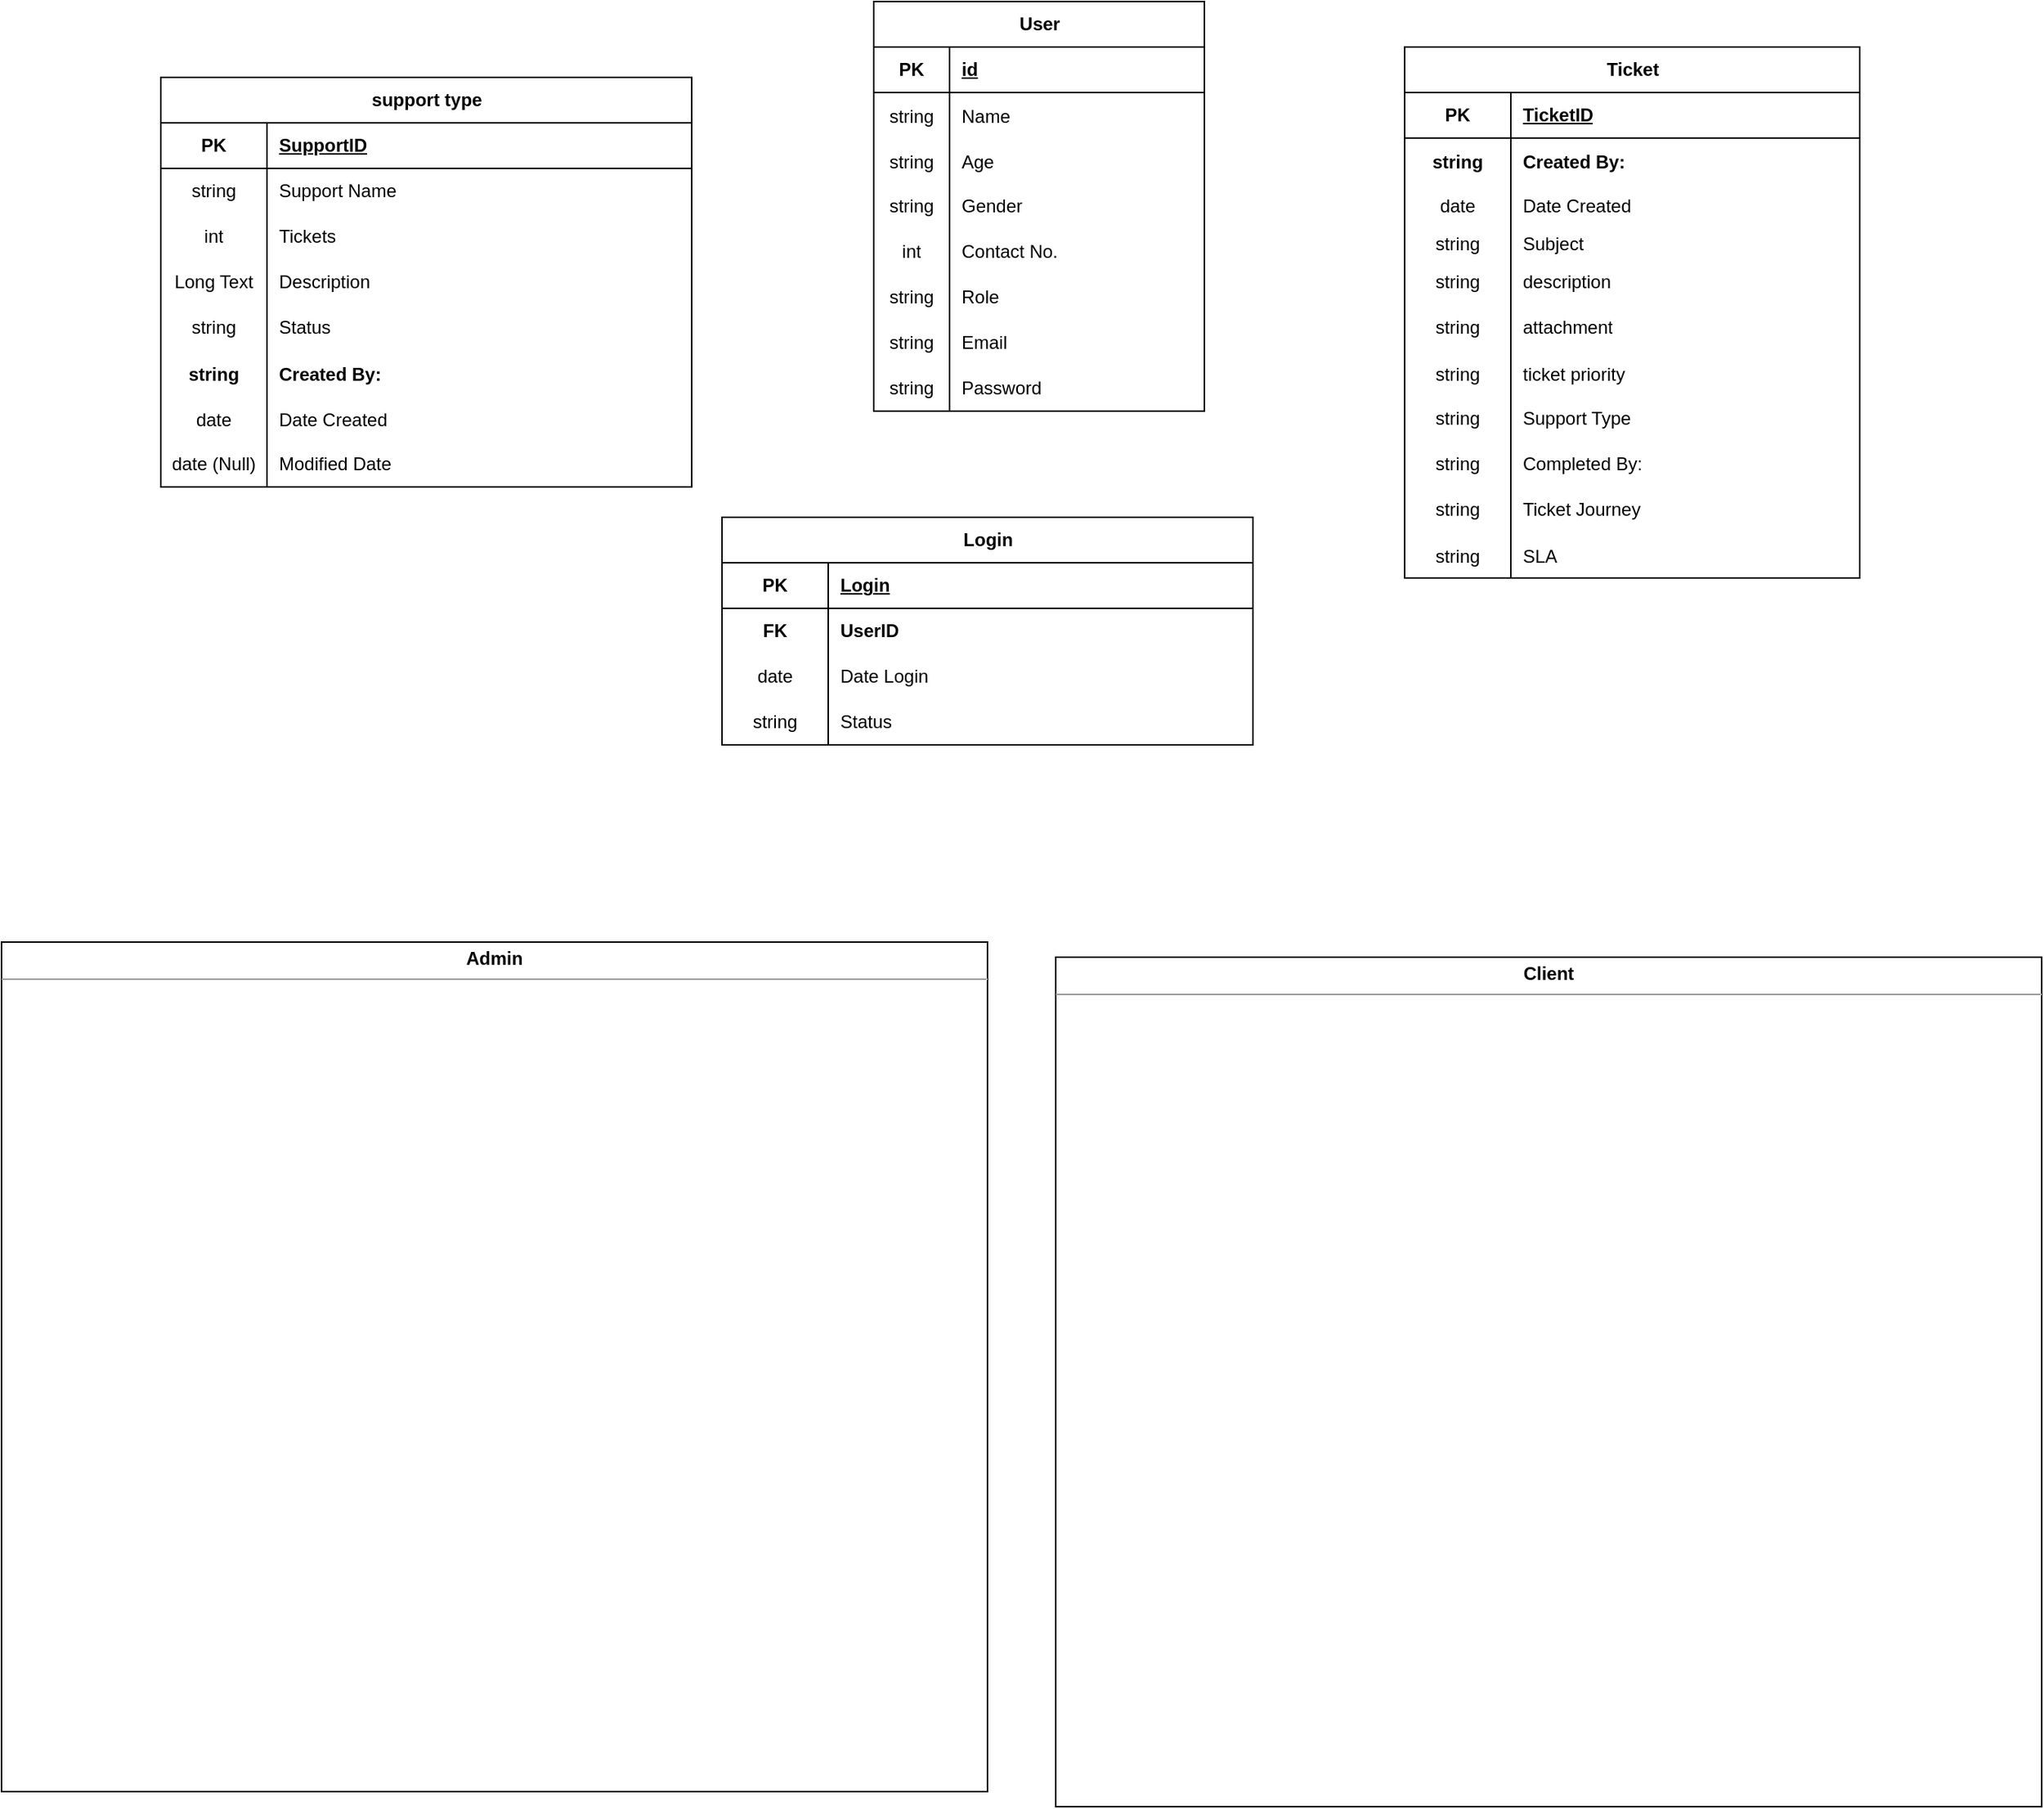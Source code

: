 <mxfile version="21.2.9" type="github">
  <diagram name="Page-1" id="kaW7Qjcxtzvso0iOPluT">
    <mxGraphModel dx="2316" dy="1939" grid="1" gridSize="10" guides="1" tooltips="1" connect="1" arrows="1" fold="1" page="1" pageScale="1" pageWidth="850" pageHeight="1100" math="0" shadow="0">
      <root>
        <mxCell id="0" />
        <mxCell id="1" parent="0" />
        <mxCell id="qji5BI7XguPjcyvhHhRk-2" value="&lt;p style=&quot;margin:0px;margin-top:4px;text-align:center;&quot;&gt;&lt;b&gt;Client&lt;/b&gt;&lt;/p&gt;&lt;hr size=&quot;1&quot;&gt;&lt;div style=&quot;height:2px;&quot;&gt;&lt;/div&gt;" style="verticalAlign=top;align=left;overflow=fill;fontSize=12;fontFamily=Helvetica;html=1;whiteSpace=wrap;" parent="1" vertex="1">
          <mxGeometry x="-70" y="-110" width="650" height="560" as="geometry" />
        </mxCell>
        <mxCell id="qji5BI7XguPjcyvhHhRk-28" value="Ticket" style="shape=table;startSize=30;container=1;collapsible=1;childLayout=tableLayout;fixedRows=1;rowLines=0;fontStyle=1;align=center;resizeLast=1;html=1;" parent="1" vertex="1">
          <mxGeometry x="160" y="-710" width="300" height="350" as="geometry" />
        </mxCell>
        <mxCell id="qji5BI7XguPjcyvhHhRk-29" value="" style="shape=tableRow;horizontal=0;startSize=0;swimlaneHead=0;swimlaneBody=0;fillColor=none;collapsible=0;dropTarget=0;points=[[0,0.5],[1,0.5]];portConstraint=eastwest;top=0;left=0;right=0;bottom=1;" parent="qji5BI7XguPjcyvhHhRk-28" vertex="1">
          <mxGeometry y="30" width="300" height="30" as="geometry" />
        </mxCell>
        <mxCell id="qji5BI7XguPjcyvhHhRk-30" value="PK" style="shape=partialRectangle;connectable=0;fillColor=none;top=0;left=0;bottom=0;right=0;fontStyle=1;overflow=hidden;whiteSpace=wrap;html=1;" parent="qji5BI7XguPjcyvhHhRk-29" vertex="1">
          <mxGeometry width="70" height="30" as="geometry">
            <mxRectangle width="70" height="30" as="alternateBounds" />
          </mxGeometry>
        </mxCell>
        <mxCell id="qji5BI7XguPjcyvhHhRk-31" value="TicketID" style="shape=partialRectangle;connectable=0;fillColor=none;top=0;left=0;bottom=0;right=0;align=left;spacingLeft=6;fontStyle=5;overflow=hidden;whiteSpace=wrap;html=1;" parent="qji5BI7XguPjcyvhHhRk-29" vertex="1">
          <mxGeometry x="70" width="230" height="30" as="geometry">
            <mxRectangle width="230" height="30" as="alternateBounds" />
          </mxGeometry>
        </mxCell>
        <mxCell id="qji5BI7XguPjcyvhHhRk-32" value="" style="shape=tableRow;horizontal=0;startSize=0;swimlaneHead=0;swimlaneBody=0;fillColor=none;collapsible=0;dropTarget=0;points=[[0,0.5],[1,0.5]];portConstraint=eastwest;top=0;left=0;right=0;bottom=0;" parent="qji5BI7XguPjcyvhHhRk-28" vertex="1">
          <mxGeometry y="60" width="300" height="30" as="geometry" />
        </mxCell>
        <mxCell id="qji5BI7XguPjcyvhHhRk-33" value="string" style="shape=partialRectangle;connectable=0;fillColor=none;top=0;left=0;bottom=0;right=0;editable=1;overflow=hidden;fontStyle=1" parent="qji5BI7XguPjcyvhHhRk-32" vertex="1">
          <mxGeometry width="70" height="30" as="geometry">
            <mxRectangle width="70" height="30" as="alternateBounds" />
          </mxGeometry>
        </mxCell>
        <mxCell id="qji5BI7XguPjcyvhHhRk-34" value="Created By:" style="shape=partialRectangle;connectable=0;fillColor=none;top=0;left=0;bottom=0;right=0;align=left;spacingLeft=6;overflow=hidden;fontStyle=1" parent="qji5BI7XguPjcyvhHhRk-32" vertex="1">
          <mxGeometry x="70" width="230" height="30" as="geometry">
            <mxRectangle width="230" height="30" as="alternateBounds" />
          </mxGeometry>
        </mxCell>
        <mxCell id="NEYhX96VfXMSfkVZbjQS-47" value="" style="shape=tableRow;horizontal=0;startSize=0;swimlaneHead=0;swimlaneBody=0;fillColor=none;collapsible=0;dropTarget=0;points=[[0,0.5],[1,0.5]];portConstraint=eastwest;top=0;left=0;right=0;bottom=0;" parent="qji5BI7XguPjcyvhHhRk-28" vertex="1">
          <mxGeometry y="90" width="300" height="30" as="geometry" />
        </mxCell>
        <mxCell id="NEYhX96VfXMSfkVZbjQS-48" value="date" style="shape=partialRectangle;connectable=0;fillColor=none;top=0;left=0;bottom=0;right=0;fontStyle=0;overflow=hidden;whiteSpace=wrap;html=1;" parent="NEYhX96VfXMSfkVZbjQS-47" vertex="1">
          <mxGeometry width="70" height="30" as="geometry">
            <mxRectangle width="70" height="30" as="alternateBounds" />
          </mxGeometry>
        </mxCell>
        <mxCell id="NEYhX96VfXMSfkVZbjQS-49" value="Date Created" style="shape=partialRectangle;connectable=0;fillColor=none;top=0;left=0;bottom=0;right=0;align=left;spacingLeft=6;fontStyle=0;overflow=hidden;whiteSpace=wrap;html=1;" parent="NEYhX96VfXMSfkVZbjQS-47" vertex="1">
          <mxGeometry x="70" width="230" height="30" as="geometry">
            <mxRectangle width="230" height="30" as="alternateBounds" />
          </mxGeometry>
        </mxCell>
        <mxCell id="qji5BI7XguPjcyvhHhRk-35" value="" style="shape=tableRow;horizontal=0;startSize=0;swimlaneHead=0;swimlaneBody=0;fillColor=none;collapsible=0;dropTarget=0;points=[[0,0.5],[1,0.5]];portConstraint=eastwest;top=0;left=0;right=0;bottom=0;" parent="qji5BI7XguPjcyvhHhRk-28" vertex="1">
          <mxGeometry y="120" width="300" height="20" as="geometry" />
        </mxCell>
        <mxCell id="qji5BI7XguPjcyvhHhRk-36" value="string" style="shape=partialRectangle;connectable=0;fillColor=none;top=0;left=0;bottom=0;right=0;editable=1;overflow=hidden;whiteSpace=wrap;html=1;" parent="qji5BI7XguPjcyvhHhRk-35" vertex="1">
          <mxGeometry width="70" height="20" as="geometry">
            <mxRectangle width="70" height="20" as="alternateBounds" />
          </mxGeometry>
        </mxCell>
        <mxCell id="qji5BI7XguPjcyvhHhRk-37" value="Subject&lt;span style=&quot;white-space: pre;&quot;&gt; &lt;/span&gt;" style="shape=partialRectangle;connectable=0;fillColor=none;top=0;left=0;bottom=0;right=0;align=left;spacingLeft=6;overflow=hidden;whiteSpace=wrap;html=1;" parent="qji5BI7XguPjcyvhHhRk-35" vertex="1">
          <mxGeometry x="70" width="230" height="20" as="geometry">
            <mxRectangle width="230" height="20" as="alternateBounds" />
          </mxGeometry>
        </mxCell>
        <mxCell id="qji5BI7XguPjcyvhHhRk-38" value="" style="shape=tableRow;horizontal=0;startSize=0;swimlaneHead=0;swimlaneBody=0;fillColor=none;collapsible=0;dropTarget=0;points=[[0,0.5],[1,0.5]];portConstraint=eastwest;top=0;left=0;right=0;bottom=0;" parent="qji5BI7XguPjcyvhHhRk-28" vertex="1">
          <mxGeometry y="140" width="300" height="30" as="geometry" />
        </mxCell>
        <mxCell id="qji5BI7XguPjcyvhHhRk-39" value="string" style="shape=partialRectangle;connectable=0;fillColor=none;top=0;left=0;bottom=0;right=0;editable=1;overflow=hidden;whiteSpace=wrap;html=1;" parent="qji5BI7XguPjcyvhHhRk-38" vertex="1">
          <mxGeometry width="70" height="30" as="geometry">
            <mxRectangle width="70" height="30" as="alternateBounds" />
          </mxGeometry>
        </mxCell>
        <mxCell id="qji5BI7XguPjcyvhHhRk-40" value="description" style="shape=partialRectangle;connectable=0;fillColor=none;top=0;left=0;bottom=0;right=0;align=left;spacingLeft=6;overflow=hidden;whiteSpace=wrap;html=1;" parent="qji5BI7XguPjcyvhHhRk-38" vertex="1">
          <mxGeometry x="70" width="230" height="30" as="geometry">
            <mxRectangle width="230" height="30" as="alternateBounds" />
          </mxGeometry>
        </mxCell>
        <mxCell id="qji5BI7XguPjcyvhHhRk-41" value="" style="shape=tableRow;horizontal=0;startSize=0;swimlaneHead=0;swimlaneBody=0;fillColor=none;collapsible=0;dropTarget=0;points=[[0,0.5],[1,0.5]];portConstraint=eastwest;top=0;left=0;right=0;bottom=0;" parent="qji5BI7XguPjcyvhHhRk-28" vertex="1">
          <mxGeometry y="170" width="300" height="30" as="geometry" />
        </mxCell>
        <mxCell id="qji5BI7XguPjcyvhHhRk-42" value="string" style="shape=partialRectangle;connectable=0;fillColor=none;top=0;left=0;bottom=0;right=0;editable=1;overflow=hidden;whiteSpace=wrap;html=1;" parent="qji5BI7XguPjcyvhHhRk-41" vertex="1">
          <mxGeometry width="70" height="30" as="geometry">
            <mxRectangle width="70" height="30" as="alternateBounds" />
          </mxGeometry>
        </mxCell>
        <mxCell id="qji5BI7XguPjcyvhHhRk-43" value="attachment" style="shape=partialRectangle;connectable=0;fillColor=none;top=0;left=0;bottom=0;right=0;align=left;spacingLeft=6;overflow=hidden;whiteSpace=wrap;html=1;" parent="qji5BI7XguPjcyvhHhRk-41" vertex="1">
          <mxGeometry x="70" width="230" height="30" as="geometry">
            <mxRectangle width="230" height="30" as="alternateBounds" />
          </mxGeometry>
        </mxCell>
        <mxCell id="qji5BI7XguPjcyvhHhRk-44" value="" style="shape=tableRow;horizontal=0;startSize=0;swimlaneHead=0;swimlaneBody=0;fillColor=none;collapsible=0;dropTarget=0;points=[[0,0.5],[1,0.5]];portConstraint=eastwest;top=0;left=0;right=0;bottom=0;" parent="qji5BI7XguPjcyvhHhRk-28" vertex="1">
          <mxGeometry y="200" width="300" height="30" as="geometry" />
        </mxCell>
        <mxCell id="qji5BI7XguPjcyvhHhRk-45" value="string" style="shape=partialRectangle;connectable=0;fillColor=none;top=0;left=0;bottom=0;right=0;editable=1;overflow=hidden;" parent="qji5BI7XguPjcyvhHhRk-44" vertex="1">
          <mxGeometry width="70" height="30" as="geometry">
            <mxRectangle width="70" height="30" as="alternateBounds" />
          </mxGeometry>
        </mxCell>
        <mxCell id="qji5BI7XguPjcyvhHhRk-46" value="ticket priority" style="shape=partialRectangle;connectable=0;fillColor=none;top=0;left=0;bottom=0;right=0;align=left;spacingLeft=6;overflow=hidden;" parent="qji5BI7XguPjcyvhHhRk-44" vertex="1">
          <mxGeometry x="70" width="230" height="30" as="geometry">
            <mxRectangle width="230" height="30" as="alternateBounds" />
          </mxGeometry>
        </mxCell>
        <mxCell id="NEYhX96VfXMSfkVZbjQS-53" value="" style="shape=tableRow;horizontal=0;startSize=0;swimlaneHead=0;swimlaneBody=0;fillColor=none;collapsible=0;dropTarget=0;points=[[0,0.5],[1,0.5]];portConstraint=eastwest;top=0;left=0;right=0;bottom=0;" parent="qji5BI7XguPjcyvhHhRk-28" vertex="1">
          <mxGeometry y="230" width="300" height="30" as="geometry" />
        </mxCell>
        <mxCell id="NEYhX96VfXMSfkVZbjQS-54" value="string" style="shape=partialRectangle;connectable=0;fillColor=none;top=0;left=0;bottom=0;right=0;fontStyle=0;overflow=hidden;whiteSpace=wrap;html=1;" parent="NEYhX96VfXMSfkVZbjQS-53" vertex="1">
          <mxGeometry width="70" height="30" as="geometry">
            <mxRectangle width="70" height="30" as="alternateBounds" />
          </mxGeometry>
        </mxCell>
        <mxCell id="NEYhX96VfXMSfkVZbjQS-55" value="Support Type" style="shape=partialRectangle;connectable=0;fillColor=none;top=0;left=0;bottom=0;right=0;align=left;spacingLeft=6;fontStyle=0;overflow=hidden;whiteSpace=wrap;html=1;" parent="NEYhX96VfXMSfkVZbjQS-53" vertex="1">
          <mxGeometry x="70" width="230" height="30" as="geometry">
            <mxRectangle width="230" height="30" as="alternateBounds" />
          </mxGeometry>
        </mxCell>
        <mxCell id="NEYhX96VfXMSfkVZbjQS-50" value="" style="shape=tableRow;horizontal=0;startSize=0;swimlaneHead=0;swimlaneBody=0;fillColor=none;collapsible=0;dropTarget=0;points=[[0,0.5],[1,0.5]];portConstraint=eastwest;top=0;left=0;right=0;bottom=0;" parent="qji5BI7XguPjcyvhHhRk-28" vertex="1">
          <mxGeometry y="260" width="300" height="30" as="geometry" />
        </mxCell>
        <mxCell id="NEYhX96VfXMSfkVZbjQS-51" value="string" style="shape=partialRectangle;connectable=0;fillColor=none;top=0;left=0;bottom=0;right=0;fontStyle=0;overflow=hidden;whiteSpace=wrap;html=1;" parent="NEYhX96VfXMSfkVZbjQS-50" vertex="1">
          <mxGeometry width="70" height="30" as="geometry">
            <mxRectangle width="70" height="30" as="alternateBounds" />
          </mxGeometry>
        </mxCell>
        <mxCell id="NEYhX96VfXMSfkVZbjQS-52" value="Completed By:" style="shape=partialRectangle;connectable=0;fillColor=none;top=0;left=0;bottom=0;right=0;align=left;spacingLeft=6;fontStyle=0;overflow=hidden;whiteSpace=wrap;html=1;" parent="NEYhX96VfXMSfkVZbjQS-50" vertex="1">
          <mxGeometry x="70" width="230" height="30" as="geometry">
            <mxRectangle width="230" height="30" as="alternateBounds" />
          </mxGeometry>
        </mxCell>
        <mxCell id="7We703x6-JwxdfN_VP11-26" value="" style="shape=tableRow;horizontal=0;startSize=0;swimlaneHead=0;swimlaneBody=0;fillColor=none;collapsible=0;dropTarget=0;points=[[0,0.5],[1,0.5]];portConstraint=eastwest;top=0;left=0;right=0;bottom=0;" parent="qji5BI7XguPjcyvhHhRk-28" vertex="1">
          <mxGeometry y="290" width="300" height="30" as="geometry" />
        </mxCell>
        <mxCell id="7We703x6-JwxdfN_VP11-27" value="string" style="shape=partialRectangle;connectable=0;fillColor=none;top=0;left=0;bottom=0;right=0;fontStyle=0;overflow=hidden;whiteSpace=wrap;html=1;" parent="7We703x6-JwxdfN_VP11-26" vertex="1">
          <mxGeometry width="70" height="30" as="geometry">
            <mxRectangle width="70" height="30" as="alternateBounds" />
          </mxGeometry>
        </mxCell>
        <mxCell id="7We703x6-JwxdfN_VP11-28" value="Ticket Journey" style="shape=partialRectangle;connectable=0;fillColor=none;top=0;left=0;bottom=0;right=0;align=left;spacingLeft=6;fontStyle=0;overflow=hidden;whiteSpace=wrap;html=1;" parent="7We703x6-JwxdfN_VP11-26" vertex="1">
          <mxGeometry x="70" width="230" height="30" as="geometry">
            <mxRectangle width="230" height="30" as="alternateBounds" />
          </mxGeometry>
        </mxCell>
        <mxCell id="qji5BI7XguPjcyvhHhRk-53" value="" style="shape=tableRow;horizontal=0;startSize=0;swimlaneHead=0;swimlaneBody=0;fillColor=none;collapsible=0;dropTarget=0;points=[[0,0.5],[1,0.5]];portConstraint=eastwest;top=0;left=0;right=0;bottom=0;" parent="qji5BI7XguPjcyvhHhRk-28" vertex="1">
          <mxGeometry y="320" width="300" height="30" as="geometry" />
        </mxCell>
        <mxCell id="qji5BI7XguPjcyvhHhRk-54" value="string" style="shape=partialRectangle;connectable=0;fillColor=none;top=0;left=0;bottom=0;right=0;editable=1;overflow=hidden;" parent="qji5BI7XguPjcyvhHhRk-53" vertex="1">
          <mxGeometry width="70" height="30" as="geometry">
            <mxRectangle width="70" height="30" as="alternateBounds" />
          </mxGeometry>
        </mxCell>
        <mxCell id="qji5BI7XguPjcyvhHhRk-55" value="SLA" style="shape=partialRectangle;connectable=0;fillColor=none;top=0;left=0;bottom=0;right=0;align=left;spacingLeft=6;overflow=hidden;" parent="qji5BI7XguPjcyvhHhRk-53" vertex="1">
          <mxGeometry x="70" width="230" height="30" as="geometry">
            <mxRectangle width="230" height="30" as="alternateBounds" />
          </mxGeometry>
        </mxCell>
        <mxCell id="qji5BI7XguPjcyvhHhRk-56" value="&lt;p style=&quot;margin:0px;margin-top:4px;text-align:center;&quot;&gt;&lt;b&gt;Admin&lt;/b&gt;&lt;/p&gt;&lt;hr size=&quot;1&quot;&gt;&lt;div style=&quot;height:2px;&quot;&gt;&lt;/div&gt;" style="verticalAlign=top;align=left;overflow=fill;fontSize=12;fontFamily=Helvetica;html=1;whiteSpace=wrap;" parent="1" vertex="1">
          <mxGeometry x="-765" y="-120" width="650" height="560" as="geometry" />
        </mxCell>
        <mxCell id="qji5BI7XguPjcyvhHhRk-57" value="User" style="shape=table;startSize=30;container=1;collapsible=1;childLayout=tableLayout;fixedRows=1;rowLines=0;fontStyle=1;align=center;resizeLast=1;html=1;" parent="1" vertex="1">
          <mxGeometry x="-190" y="-740" width="218" height="270" as="geometry" />
        </mxCell>
        <mxCell id="qji5BI7XguPjcyvhHhRk-58" value="" style="shape=tableRow;horizontal=0;startSize=0;swimlaneHead=0;swimlaneBody=0;fillColor=none;collapsible=0;dropTarget=0;points=[[0,0.5],[1,0.5]];portConstraint=eastwest;top=0;left=0;right=0;bottom=1;" parent="qji5BI7XguPjcyvhHhRk-57" vertex="1">
          <mxGeometry y="30" width="218" height="30" as="geometry" />
        </mxCell>
        <mxCell id="qji5BI7XguPjcyvhHhRk-59" value="PK" style="shape=partialRectangle;connectable=0;fillColor=none;top=0;left=0;bottom=0;right=0;fontStyle=1;overflow=hidden;whiteSpace=wrap;html=1;" parent="qji5BI7XguPjcyvhHhRk-58" vertex="1">
          <mxGeometry width="50" height="30" as="geometry">
            <mxRectangle width="50" height="30" as="alternateBounds" />
          </mxGeometry>
        </mxCell>
        <mxCell id="qji5BI7XguPjcyvhHhRk-60" value="id" style="shape=partialRectangle;connectable=0;fillColor=none;top=0;left=0;bottom=0;right=0;align=left;spacingLeft=6;fontStyle=5;overflow=hidden;whiteSpace=wrap;html=1;" parent="qji5BI7XguPjcyvhHhRk-58" vertex="1">
          <mxGeometry x="50" width="168" height="30" as="geometry">
            <mxRectangle width="168" height="30" as="alternateBounds" />
          </mxGeometry>
        </mxCell>
        <mxCell id="qji5BI7XguPjcyvhHhRk-61" value="" style="shape=tableRow;horizontal=0;startSize=0;swimlaneHead=0;swimlaneBody=0;fillColor=none;collapsible=0;dropTarget=0;points=[[0,0.5],[1,0.5]];portConstraint=eastwest;top=0;left=0;right=0;bottom=0;" parent="qji5BI7XguPjcyvhHhRk-57" vertex="1">
          <mxGeometry y="60" width="218" height="30" as="geometry" />
        </mxCell>
        <mxCell id="qji5BI7XguPjcyvhHhRk-62" value="string" style="shape=partialRectangle;connectable=0;fillColor=none;top=0;left=0;bottom=0;right=0;editable=1;overflow=hidden;" parent="qji5BI7XguPjcyvhHhRk-61" vertex="1">
          <mxGeometry width="50" height="30" as="geometry">
            <mxRectangle width="50" height="30" as="alternateBounds" />
          </mxGeometry>
        </mxCell>
        <mxCell id="qji5BI7XguPjcyvhHhRk-63" value="Name" style="shape=partialRectangle;connectable=0;fillColor=none;top=0;left=0;bottom=0;right=0;align=left;spacingLeft=6;overflow=hidden;" parent="qji5BI7XguPjcyvhHhRk-61" vertex="1">
          <mxGeometry x="50" width="168" height="30" as="geometry">
            <mxRectangle width="168" height="30" as="alternateBounds" />
          </mxGeometry>
        </mxCell>
        <mxCell id="qji5BI7XguPjcyvhHhRk-64" value="" style="shape=tableRow;horizontal=0;startSize=0;swimlaneHead=0;swimlaneBody=0;fillColor=none;collapsible=0;dropTarget=0;points=[[0,0.5],[1,0.5]];portConstraint=eastwest;top=0;left=0;right=0;bottom=0;" parent="qji5BI7XguPjcyvhHhRk-57" vertex="1">
          <mxGeometry y="90" width="218" height="30" as="geometry" />
        </mxCell>
        <mxCell id="qji5BI7XguPjcyvhHhRk-65" value="string" style="shape=partialRectangle;connectable=0;fillColor=none;top=0;left=0;bottom=0;right=0;editable=1;overflow=hidden;" parent="qji5BI7XguPjcyvhHhRk-64" vertex="1">
          <mxGeometry width="50" height="30" as="geometry">
            <mxRectangle width="50" height="30" as="alternateBounds" />
          </mxGeometry>
        </mxCell>
        <mxCell id="qji5BI7XguPjcyvhHhRk-66" value="Age" style="shape=partialRectangle;connectable=0;fillColor=none;top=0;left=0;bottom=0;right=0;align=left;spacingLeft=6;overflow=hidden;" parent="qji5BI7XguPjcyvhHhRk-64" vertex="1">
          <mxGeometry x="50" width="168" height="30" as="geometry">
            <mxRectangle width="168" height="30" as="alternateBounds" />
          </mxGeometry>
        </mxCell>
        <mxCell id="qji5BI7XguPjcyvhHhRk-67" value="" style="shape=tableRow;horizontal=0;startSize=0;swimlaneHead=0;swimlaneBody=0;fillColor=none;collapsible=0;dropTarget=0;points=[[0,0.5],[1,0.5]];portConstraint=eastwest;top=0;left=0;right=0;bottom=0;" parent="qji5BI7XguPjcyvhHhRk-57" vertex="1">
          <mxGeometry y="120" width="218" height="30" as="geometry" />
        </mxCell>
        <mxCell id="qji5BI7XguPjcyvhHhRk-68" value="string" style="shape=partialRectangle;connectable=0;fillColor=none;top=0;left=0;bottom=0;right=0;editable=1;overflow=hidden;whiteSpace=wrap;html=1;" parent="qji5BI7XguPjcyvhHhRk-67" vertex="1">
          <mxGeometry width="50" height="30" as="geometry">
            <mxRectangle width="50" height="30" as="alternateBounds" />
          </mxGeometry>
        </mxCell>
        <mxCell id="qji5BI7XguPjcyvhHhRk-69" value="Gender" style="shape=partialRectangle;connectable=0;fillColor=none;top=0;left=0;bottom=0;right=0;align=left;spacingLeft=6;overflow=hidden;whiteSpace=wrap;html=1;" parent="qji5BI7XguPjcyvhHhRk-67" vertex="1">
          <mxGeometry x="50" width="168" height="30" as="geometry">
            <mxRectangle width="168" height="30" as="alternateBounds" />
          </mxGeometry>
        </mxCell>
        <mxCell id="qji5BI7XguPjcyvhHhRk-70" value="" style="shape=tableRow;horizontal=0;startSize=0;swimlaneHead=0;swimlaneBody=0;fillColor=none;collapsible=0;dropTarget=0;points=[[0,0.5],[1,0.5]];portConstraint=eastwest;top=0;left=0;right=0;bottom=0;" parent="qji5BI7XguPjcyvhHhRk-57" vertex="1">
          <mxGeometry y="150" width="218" height="30" as="geometry" />
        </mxCell>
        <mxCell id="qji5BI7XguPjcyvhHhRk-71" value="int" style="shape=partialRectangle;connectable=0;fillColor=none;top=0;left=0;bottom=0;right=0;editable=1;overflow=hidden;whiteSpace=wrap;html=1;" parent="qji5BI7XguPjcyvhHhRk-70" vertex="1">
          <mxGeometry width="50" height="30" as="geometry">
            <mxRectangle width="50" height="30" as="alternateBounds" />
          </mxGeometry>
        </mxCell>
        <mxCell id="qji5BI7XguPjcyvhHhRk-72" value="Contact No." style="shape=partialRectangle;connectable=0;fillColor=none;top=0;left=0;bottom=0;right=0;align=left;spacingLeft=6;overflow=hidden;whiteSpace=wrap;html=1;" parent="qji5BI7XguPjcyvhHhRk-70" vertex="1">
          <mxGeometry x="50" width="168" height="30" as="geometry">
            <mxRectangle width="168" height="30" as="alternateBounds" />
          </mxGeometry>
        </mxCell>
        <mxCell id="_1OKNOO2K4voMhcxTkeb-1" value="" style="shape=tableRow;horizontal=0;startSize=0;swimlaneHead=0;swimlaneBody=0;fillColor=none;collapsible=0;dropTarget=0;points=[[0,0.5],[1,0.5]];portConstraint=eastwest;top=0;left=0;right=0;bottom=0;" parent="qji5BI7XguPjcyvhHhRk-57" vertex="1">
          <mxGeometry y="180" width="218" height="30" as="geometry" />
        </mxCell>
        <mxCell id="_1OKNOO2K4voMhcxTkeb-2" value="string" style="shape=partialRectangle;connectable=0;fillColor=none;top=0;left=0;bottom=0;right=0;fontStyle=0;overflow=hidden;whiteSpace=wrap;html=1;" parent="_1OKNOO2K4voMhcxTkeb-1" vertex="1">
          <mxGeometry width="50" height="30" as="geometry">
            <mxRectangle width="50" height="30" as="alternateBounds" />
          </mxGeometry>
        </mxCell>
        <mxCell id="_1OKNOO2K4voMhcxTkeb-3" value="Role" style="shape=partialRectangle;connectable=0;fillColor=none;top=0;left=0;bottom=0;right=0;align=left;spacingLeft=6;fontStyle=0;overflow=hidden;whiteSpace=wrap;html=1;" parent="_1OKNOO2K4voMhcxTkeb-1" vertex="1">
          <mxGeometry x="50" width="168" height="30" as="geometry">
            <mxRectangle width="168" height="30" as="alternateBounds" />
          </mxGeometry>
        </mxCell>
        <mxCell id="qji5BI7XguPjcyvhHhRk-73" value="" style="shape=tableRow;horizontal=0;startSize=0;swimlaneHead=0;swimlaneBody=0;fillColor=none;collapsible=0;dropTarget=0;points=[[0,0.5],[1,0.5]];portConstraint=eastwest;top=0;left=0;right=0;bottom=0;" parent="qji5BI7XguPjcyvhHhRk-57" vertex="1">
          <mxGeometry y="210" width="218" height="30" as="geometry" />
        </mxCell>
        <mxCell id="qji5BI7XguPjcyvhHhRk-74" value="string" style="shape=partialRectangle;connectable=0;fillColor=none;top=0;left=0;bottom=0;right=0;fontStyle=0;overflow=hidden;whiteSpace=wrap;html=1;" parent="qji5BI7XguPjcyvhHhRk-73" vertex="1">
          <mxGeometry width="50" height="30" as="geometry">
            <mxRectangle width="50" height="30" as="alternateBounds" />
          </mxGeometry>
        </mxCell>
        <mxCell id="qji5BI7XguPjcyvhHhRk-75" value="Email" style="shape=partialRectangle;connectable=0;fillColor=none;top=0;left=0;bottom=0;right=0;align=left;spacingLeft=6;fontStyle=0;overflow=hidden;whiteSpace=wrap;html=1;" parent="qji5BI7XguPjcyvhHhRk-73" vertex="1">
          <mxGeometry x="50" width="168" height="30" as="geometry">
            <mxRectangle width="168" height="30" as="alternateBounds" />
          </mxGeometry>
        </mxCell>
        <mxCell id="qji5BI7XguPjcyvhHhRk-76" value="" style="shape=tableRow;horizontal=0;startSize=0;swimlaneHead=0;swimlaneBody=0;fillColor=none;collapsible=0;dropTarget=0;points=[[0,0.5],[1,0.5]];portConstraint=eastwest;top=0;left=0;right=0;bottom=0;" parent="qji5BI7XguPjcyvhHhRk-57" vertex="1">
          <mxGeometry y="240" width="218" height="30" as="geometry" />
        </mxCell>
        <mxCell id="qji5BI7XguPjcyvhHhRk-77" value="string" style="shape=partialRectangle;connectable=0;fillColor=none;top=0;left=0;bottom=0;right=0;fontStyle=0;overflow=hidden;whiteSpace=wrap;html=1;" parent="qji5BI7XguPjcyvhHhRk-76" vertex="1">
          <mxGeometry width="50" height="30" as="geometry">
            <mxRectangle width="50" height="30" as="alternateBounds" />
          </mxGeometry>
        </mxCell>
        <mxCell id="qji5BI7XguPjcyvhHhRk-78" value="Password" style="shape=partialRectangle;connectable=0;fillColor=none;top=0;left=0;bottom=0;right=0;align=left;spacingLeft=6;fontStyle=0;overflow=hidden;whiteSpace=wrap;html=1;" parent="qji5BI7XguPjcyvhHhRk-76" vertex="1">
          <mxGeometry x="50" width="168" height="30" as="geometry">
            <mxRectangle width="168" height="30" as="alternateBounds" />
          </mxGeometry>
        </mxCell>
        <mxCell id="qji5BI7XguPjcyvhHhRk-79" value="&lt;b&gt;support type&lt;/b&gt;" style="shape=table;startSize=30;container=1;collapsible=1;childLayout=tableLayout;fixedRows=1;rowLines=0;fontStyle=0;align=center;resizeLast=1;html=1;" parent="1" vertex="1">
          <mxGeometry x="-660" y="-690" width="350" height="270" as="geometry" />
        </mxCell>
        <mxCell id="qji5BI7XguPjcyvhHhRk-80" value="" style="shape=tableRow;horizontal=0;startSize=0;swimlaneHead=0;swimlaneBody=0;fillColor=none;collapsible=0;dropTarget=0;points=[[0,0.5],[1,0.5]];portConstraint=eastwest;top=0;left=0;right=0;bottom=1;" parent="qji5BI7XguPjcyvhHhRk-79" vertex="1">
          <mxGeometry y="30" width="350" height="30" as="geometry" />
        </mxCell>
        <mxCell id="qji5BI7XguPjcyvhHhRk-81" value="PK" style="shape=partialRectangle;connectable=0;fillColor=none;top=0;left=0;bottom=0;right=0;fontStyle=1;overflow=hidden;whiteSpace=wrap;html=1;" parent="qji5BI7XguPjcyvhHhRk-80" vertex="1">
          <mxGeometry width="70" height="30" as="geometry">
            <mxRectangle width="70" height="30" as="alternateBounds" />
          </mxGeometry>
        </mxCell>
        <mxCell id="qji5BI7XguPjcyvhHhRk-82" value="SupportID" style="shape=partialRectangle;connectable=0;fillColor=none;top=0;left=0;bottom=0;right=0;align=left;spacingLeft=6;fontStyle=5;overflow=hidden;whiteSpace=wrap;html=1;" parent="qji5BI7XguPjcyvhHhRk-80" vertex="1">
          <mxGeometry x="70" width="280" height="30" as="geometry">
            <mxRectangle width="280" height="30" as="alternateBounds" />
          </mxGeometry>
        </mxCell>
        <mxCell id="qji5BI7XguPjcyvhHhRk-89" value="" style="shape=tableRow;horizontal=0;startSize=0;swimlaneHead=0;swimlaneBody=0;fillColor=none;collapsible=0;dropTarget=0;points=[[0,0.5],[1,0.5]];portConstraint=eastwest;top=0;left=0;right=0;bottom=0;" parent="qji5BI7XguPjcyvhHhRk-79" vertex="1">
          <mxGeometry y="60" width="350" height="30" as="geometry" />
        </mxCell>
        <mxCell id="qji5BI7XguPjcyvhHhRk-90" value="string" style="shape=partialRectangle;connectable=0;fillColor=none;top=0;left=0;bottom=0;right=0;editable=1;overflow=hidden;whiteSpace=wrap;html=1;" parent="qji5BI7XguPjcyvhHhRk-89" vertex="1">
          <mxGeometry width="70" height="30" as="geometry">
            <mxRectangle width="70" height="30" as="alternateBounds" />
          </mxGeometry>
        </mxCell>
        <mxCell id="qji5BI7XguPjcyvhHhRk-91" value="Support Name" style="shape=partialRectangle;connectable=0;fillColor=none;top=0;left=0;bottom=0;right=0;align=left;spacingLeft=6;overflow=hidden;whiteSpace=wrap;html=1;" parent="qji5BI7XguPjcyvhHhRk-89" vertex="1">
          <mxGeometry x="70" width="280" height="30" as="geometry">
            <mxRectangle width="280" height="30" as="alternateBounds" />
          </mxGeometry>
        </mxCell>
        <mxCell id="qji5BI7XguPjcyvhHhRk-92" value="" style="shape=tableRow;horizontal=0;startSize=0;swimlaneHead=0;swimlaneBody=0;fillColor=none;collapsible=0;dropTarget=0;points=[[0,0.5],[1,0.5]];portConstraint=eastwest;top=0;left=0;right=0;bottom=0;" parent="qji5BI7XguPjcyvhHhRk-79" vertex="1">
          <mxGeometry y="90" width="350" height="30" as="geometry" />
        </mxCell>
        <mxCell id="qji5BI7XguPjcyvhHhRk-93" value="int" style="shape=partialRectangle;connectable=0;fillColor=none;top=0;left=0;bottom=0;right=0;fontStyle=0;overflow=hidden;whiteSpace=wrap;html=1;" parent="qji5BI7XguPjcyvhHhRk-92" vertex="1">
          <mxGeometry width="70" height="30" as="geometry">
            <mxRectangle width="70" height="30" as="alternateBounds" />
          </mxGeometry>
        </mxCell>
        <mxCell id="qji5BI7XguPjcyvhHhRk-94" value="Tickets" style="shape=partialRectangle;connectable=0;fillColor=none;top=0;left=0;bottom=0;right=0;align=left;spacingLeft=6;fontStyle=0;overflow=hidden;whiteSpace=wrap;html=1;" parent="qji5BI7XguPjcyvhHhRk-92" vertex="1">
          <mxGeometry x="70" width="280" height="30" as="geometry">
            <mxRectangle width="280" height="30" as="alternateBounds" />
          </mxGeometry>
        </mxCell>
        <mxCell id="qji5BI7XguPjcyvhHhRk-95" value="" style="shape=tableRow;horizontal=0;startSize=0;swimlaneHead=0;swimlaneBody=0;fillColor=none;collapsible=0;dropTarget=0;points=[[0,0.5],[1,0.5]];portConstraint=eastwest;top=0;left=0;right=0;bottom=0;" parent="qji5BI7XguPjcyvhHhRk-79" vertex="1">
          <mxGeometry y="120" width="350" height="30" as="geometry" />
        </mxCell>
        <mxCell id="qji5BI7XguPjcyvhHhRk-96" value="Long Text" style="shape=partialRectangle;connectable=0;fillColor=none;top=0;left=0;bottom=0;right=0;editable=1;overflow=hidden;whiteSpace=wrap;html=1;" parent="qji5BI7XguPjcyvhHhRk-95" vertex="1">
          <mxGeometry width="70" height="30" as="geometry">
            <mxRectangle width="70" height="30" as="alternateBounds" />
          </mxGeometry>
        </mxCell>
        <mxCell id="qji5BI7XguPjcyvhHhRk-97" value="Description" style="shape=partialRectangle;connectable=0;fillColor=none;top=0;left=0;bottom=0;right=0;align=left;spacingLeft=6;overflow=hidden;whiteSpace=wrap;html=1;" parent="qji5BI7XguPjcyvhHhRk-95" vertex="1">
          <mxGeometry x="70" width="280" height="30" as="geometry">
            <mxRectangle width="280" height="30" as="alternateBounds" />
          </mxGeometry>
        </mxCell>
        <mxCell id="NEYhX96VfXMSfkVZbjQS-4" value="" style="shape=tableRow;horizontal=0;startSize=0;swimlaneHead=0;swimlaneBody=0;fillColor=none;collapsible=0;dropTarget=0;points=[[0,0.5],[1,0.5]];portConstraint=eastwest;top=0;left=0;right=0;bottom=0;" parent="qji5BI7XguPjcyvhHhRk-79" vertex="1">
          <mxGeometry y="150" width="350" height="30" as="geometry" />
        </mxCell>
        <mxCell id="NEYhX96VfXMSfkVZbjQS-5" value="string" style="shape=partialRectangle;connectable=0;fillColor=none;top=0;left=0;bottom=0;right=0;fontStyle=0;overflow=hidden;whiteSpace=wrap;html=1;" parent="NEYhX96VfXMSfkVZbjQS-4" vertex="1">
          <mxGeometry width="70" height="30" as="geometry">
            <mxRectangle width="70" height="30" as="alternateBounds" />
          </mxGeometry>
        </mxCell>
        <mxCell id="NEYhX96VfXMSfkVZbjQS-6" value="Status" style="shape=partialRectangle;connectable=0;fillColor=none;top=0;left=0;bottom=0;right=0;align=left;spacingLeft=6;fontStyle=0;overflow=hidden;whiteSpace=wrap;html=1;" parent="NEYhX96VfXMSfkVZbjQS-4" vertex="1">
          <mxGeometry x="70" width="280" height="30" as="geometry">
            <mxRectangle width="280" height="30" as="alternateBounds" />
          </mxGeometry>
        </mxCell>
        <mxCell id="qji5BI7XguPjcyvhHhRk-83" value="" style="shape=tableRow;horizontal=0;startSize=0;swimlaneHead=0;swimlaneBody=0;fillColor=none;collapsible=0;dropTarget=0;points=[[0,0.5],[1,0.5]];portConstraint=eastwest;top=0;left=0;right=0;bottom=0;" parent="qji5BI7XguPjcyvhHhRk-79" vertex="1">
          <mxGeometry y="180" width="350" height="30" as="geometry" />
        </mxCell>
        <mxCell id="qji5BI7XguPjcyvhHhRk-84" value="string" style="shape=partialRectangle;connectable=0;fillColor=none;top=0;left=0;bottom=0;right=0;editable=1;overflow=hidden;strokeWidth=4;fontStyle=1" parent="qji5BI7XguPjcyvhHhRk-83" vertex="1">
          <mxGeometry width="70" height="30" as="geometry">
            <mxRectangle width="70" height="30" as="alternateBounds" />
          </mxGeometry>
        </mxCell>
        <mxCell id="qji5BI7XguPjcyvhHhRk-85" value="Created By:" style="shape=partialRectangle;connectable=0;fillColor=none;top=0;left=0;bottom=0;right=0;align=left;spacingLeft=6;overflow=hidden;strokeWidth=4;fontStyle=1" parent="qji5BI7XguPjcyvhHhRk-83" vertex="1">
          <mxGeometry x="70" width="280" height="30" as="geometry">
            <mxRectangle width="280" height="30" as="alternateBounds" />
          </mxGeometry>
        </mxCell>
        <mxCell id="qji5BI7XguPjcyvhHhRk-101" value="" style="shape=tableRow;horizontal=0;startSize=0;swimlaneHead=0;swimlaneBody=0;fillColor=none;collapsible=0;dropTarget=0;points=[[0,0.5],[1,0.5]];portConstraint=eastwest;top=0;left=0;right=0;bottom=0;" parent="qji5BI7XguPjcyvhHhRk-79" vertex="1">
          <mxGeometry y="210" width="350" height="30" as="geometry" />
        </mxCell>
        <mxCell id="qji5BI7XguPjcyvhHhRk-102" value="date" style="shape=partialRectangle;connectable=0;fillColor=none;top=0;left=0;bottom=0;right=0;editable=1;overflow=hidden;" parent="qji5BI7XguPjcyvhHhRk-101" vertex="1">
          <mxGeometry width="70" height="30" as="geometry">
            <mxRectangle width="70" height="30" as="alternateBounds" />
          </mxGeometry>
        </mxCell>
        <mxCell id="qji5BI7XguPjcyvhHhRk-103" value="Date Created" style="shape=partialRectangle;connectable=0;fillColor=none;top=0;left=0;bottom=0;right=0;align=left;spacingLeft=6;overflow=hidden;" parent="qji5BI7XguPjcyvhHhRk-101" vertex="1">
          <mxGeometry x="70" width="280" height="30" as="geometry">
            <mxRectangle width="280" height="30" as="alternateBounds" />
          </mxGeometry>
        </mxCell>
        <mxCell id="_1OKNOO2K4voMhcxTkeb-4" value="" style="shape=tableRow;horizontal=0;startSize=0;swimlaneHead=0;swimlaneBody=0;fillColor=none;collapsible=0;dropTarget=0;points=[[0,0.5],[1,0.5]];portConstraint=eastwest;top=0;left=0;right=0;bottom=0;" parent="qji5BI7XguPjcyvhHhRk-79" vertex="1">
          <mxGeometry y="240" width="350" height="30" as="geometry" />
        </mxCell>
        <mxCell id="_1OKNOO2K4voMhcxTkeb-5" value="date (Null)" style="shape=partialRectangle;connectable=0;fillColor=none;top=0;left=0;bottom=0;right=0;fontStyle=0;overflow=hidden;whiteSpace=wrap;html=1;" parent="_1OKNOO2K4voMhcxTkeb-4" vertex="1">
          <mxGeometry width="70" height="30" as="geometry">
            <mxRectangle width="70" height="30" as="alternateBounds" />
          </mxGeometry>
        </mxCell>
        <mxCell id="_1OKNOO2K4voMhcxTkeb-6" value="Modified Date" style="shape=partialRectangle;connectable=0;fillColor=none;top=0;left=0;bottom=0;right=0;align=left;spacingLeft=6;fontStyle=0;overflow=hidden;whiteSpace=wrap;html=1;" parent="_1OKNOO2K4voMhcxTkeb-4" vertex="1">
          <mxGeometry x="70" width="280" height="30" as="geometry">
            <mxRectangle width="280" height="30" as="alternateBounds" />
          </mxGeometry>
        </mxCell>
        <mxCell id="7We703x6-JwxdfN_VP11-20" value="" style="shape=tableRow;horizontal=0;startSize=0;swimlaneHead=0;swimlaneBody=0;fillColor=none;collapsible=0;dropTarget=0;points=[[0,0.5],[1,0.5]];portConstraint=eastwest;top=0;left=0;right=0;bottom=0;" parent="1" vertex="1">
          <mxGeometry x="-490" y="400" width="350" height="30" as="geometry" />
        </mxCell>
        <mxCell id="DI_7ptljcIekCRWAfO4S-1" value="&lt;b&gt;Login&lt;/b&gt;" style="shape=table;startSize=30;container=1;collapsible=1;childLayout=tableLayout;fixedRows=1;rowLines=0;fontStyle=0;align=center;resizeLast=1;html=1;" vertex="1" parent="1">
          <mxGeometry x="-290" y="-400" width="350" height="150" as="geometry" />
        </mxCell>
        <mxCell id="DI_7ptljcIekCRWAfO4S-2" value="" style="shape=tableRow;horizontal=0;startSize=0;swimlaneHead=0;swimlaneBody=0;fillColor=none;collapsible=0;dropTarget=0;points=[[0,0.5],[1,0.5]];portConstraint=eastwest;top=0;left=0;right=0;bottom=1;" vertex="1" parent="DI_7ptljcIekCRWAfO4S-1">
          <mxGeometry y="30" width="350" height="30" as="geometry" />
        </mxCell>
        <mxCell id="DI_7ptljcIekCRWAfO4S-3" value="PK" style="shape=partialRectangle;connectable=0;fillColor=none;top=0;left=0;bottom=0;right=0;fontStyle=1;overflow=hidden;whiteSpace=wrap;html=1;" vertex="1" parent="DI_7ptljcIekCRWAfO4S-2">
          <mxGeometry width="70" height="30" as="geometry">
            <mxRectangle width="70" height="30" as="alternateBounds" />
          </mxGeometry>
        </mxCell>
        <mxCell id="DI_7ptljcIekCRWAfO4S-4" value="Login" style="shape=partialRectangle;connectable=0;fillColor=none;top=0;left=0;bottom=0;right=0;align=left;spacingLeft=6;fontStyle=5;overflow=hidden;whiteSpace=wrap;html=1;" vertex="1" parent="DI_7ptljcIekCRWAfO4S-2">
          <mxGeometry x="70" width="280" height="30" as="geometry">
            <mxRectangle width="280" height="30" as="alternateBounds" />
          </mxGeometry>
        </mxCell>
        <mxCell id="DI_7ptljcIekCRWAfO4S-5" value="" style="shape=tableRow;horizontal=0;startSize=0;swimlaneHead=0;swimlaneBody=0;fillColor=none;collapsible=0;dropTarget=0;points=[[0,0.5],[1,0.5]];portConstraint=eastwest;top=0;left=0;right=0;bottom=0;" vertex="1" parent="DI_7ptljcIekCRWAfO4S-1">
          <mxGeometry y="60" width="350" height="30" as="geometry" />
        </mxCell>
        <mxCell id="DI_7ptljcIekCRWAfO4S-6" value="FK" style="shape=partialRectangle;connectable=0;fillColor=none;top=0;left=0;bottom=0;right=0;editable=1;overflow=hidden;whiteSpace=wrap;html=1;fontStyle=1" vertex="1" parent="DI_7ptljcIekCRWAfO4S-5">
          <mxGeometry width="70" height="30" as="geometry">
            <mxRectangle width="70" height="30" as="alternateBounds" />
          </mxGeometry>
        </mxCell>
        <mxCell id="DI_7ptljcIekCRWAfO4S-7" value="UserID" style="shape=partialRectangle;connectable=0;fillColor=none;top=0;left=0;bottom=0;right=0;align=left;spacingLeft=6;overflow=hidden;whiteSpace=wrap;html=1;fontStyle=1" vertex="1" parent="DI_7ptljcIekCRWAfO4S-5">
          <mxGeometry x="70" width="280" height="30" as="geometry">
            <mxRectangle width="280" height="30" as="alternateBounds" />
          </mxGeometry>
        </mxCell>
        <mxCell id="DI_7ptljcIekCRWAfO4S-8" value="" style="shape=tableRow;horizontal=0;startSize=0;swimlaneHead=0;swimlaneBody=0;fillColor=none;collapsible=0;dropTarget=0;points=[[0,0.5],[1,0.5]];portConstraint=eastwest;top=0;left=0;right=0;bottom=0;" vertex="1" parent="DI_7ptljcIekCRWAfO4S-1">
          <mxGeometry y="90" width="350" height="30" as="geometry" />
        </mxCell>
        <mxCell id="DI_7ptljcIekCRWAfO4S-9" value="date" style="shape=partialRectangle;connectable=0;fillColor=none;top=0;left=0;bottom=0;right=0;fontStyle=0;overflow=hidden;whiteSpace=wrap;html=1;" vertex="1" parent="DI_7ptljcIekCRWAfO4S-8">
          <mxGeometry width="70" height="30" as="geometry">
            <mxRectangle width="70" height="30" as="alternateBounds" />
          </mxGeometry>
        </mxCell>
        <mxCell id="DI_7ptljcIekCRWAfO4S-10" value="Date Login" style="shape=partialRectangle;connectable=0;fillColor=none;top=0;left=0;bottom=0;right=0;align=left;spacingLeft=6;fontStyle=0;overflow=hidden;whiteSpace=wrap;html=1;" vertex="1" parent="DI_7ptljcIekCRWAfO4S-8">
          <mxGeometry x="70" width="280" height="30" as="geometry">
            <mxRectangle width="280" height="30" as="alternateBounds" />
          </mxGeometry>
        </mxCell>
        <mxCell id="DI_7ptljcIekCRWAfO4S-14" value="" style="shape=tableRow;horizontal=0;startSize=0;swimlaneHead=0;swimlaneBody=0;fillColor=none;collapsible=0;dropTarget=0;points=[[0,0.5],[1,0.5]];portConstraint=eastwest;top=0;left=0;right=0;bottom=0;" vertex="1" parent="DI_7ptljcIekCRWAfO4S-1">
          <mxGeometry y="120" width="350" height="30" as="geometry" />
        </mxCell>
        <mxCell id="DI_7ptljcIekCRWAfO4S-15" value="string" style="shape=partialRectangle;connectable=0;fillColor=none;top=0;left=0;bottom=0;right=0;fontStyle=0;overflow=hidden;whiteSpace=wrap;html=1;" vertex="1" parent="DI_7ptljcIekCRWAfO4S-14">
          <mxGeometry width="70" height="30" as="geometry">
            <mxRectangle width="70" height="30" as="alternateBounds" />
          </mxGeometry>
        </mxCell>
        <mxCell id="DI_7ptljcIekCRWAfO4S-16" value="Status" style="shape=partialRectangle;connectable=0;fillColor=none;top=0;left=0;bottom=0;right=0;align=left;spacingLeft=6;fontStyle=0;overflow=hidden;whiteSpace=wrap;html=1;" vertex="1" parent="DI_7ptljcIekCRWAfO4S-14">
          <mxGeometry x="70" width="280" height="30" as="geometry">
            <mxRectangle width="280" height="30" as="alternateBounds" />
          </mxGeometry>
        </mxCell>
      </root>
    </mxGraphModel>
  </diagram>
</mxfile>
